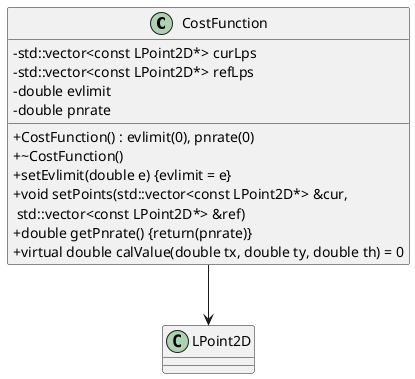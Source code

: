@startuml

skinparam classAttributeIconSize 0

class CostFunction{
    - std::vector<const LPoint2D*> curLps /'associated current point cloud'/
    - std::vector<const LPoint2D*> refLps /'associated reference point cloud'/
    - double evlimit /'matching distance threshold'/
    - double pnrate /'associated point rate within evlimit'/

    + CostFunction() : evlimit(0), pnrate(0)
    + ~CostFunction()
    + setEvlimit(double e) {evlimit = e}
    + void setPoints(std::vector<const LPoint2D*> &cur, \n std::vector<const LPoint2D*> &ref)
    + double getPnrate() {return(pnrate)}
    + virtual double calValue(double tx, double ty, double th) = 0
}

CostFunction --> LPoint2D

@enduml
